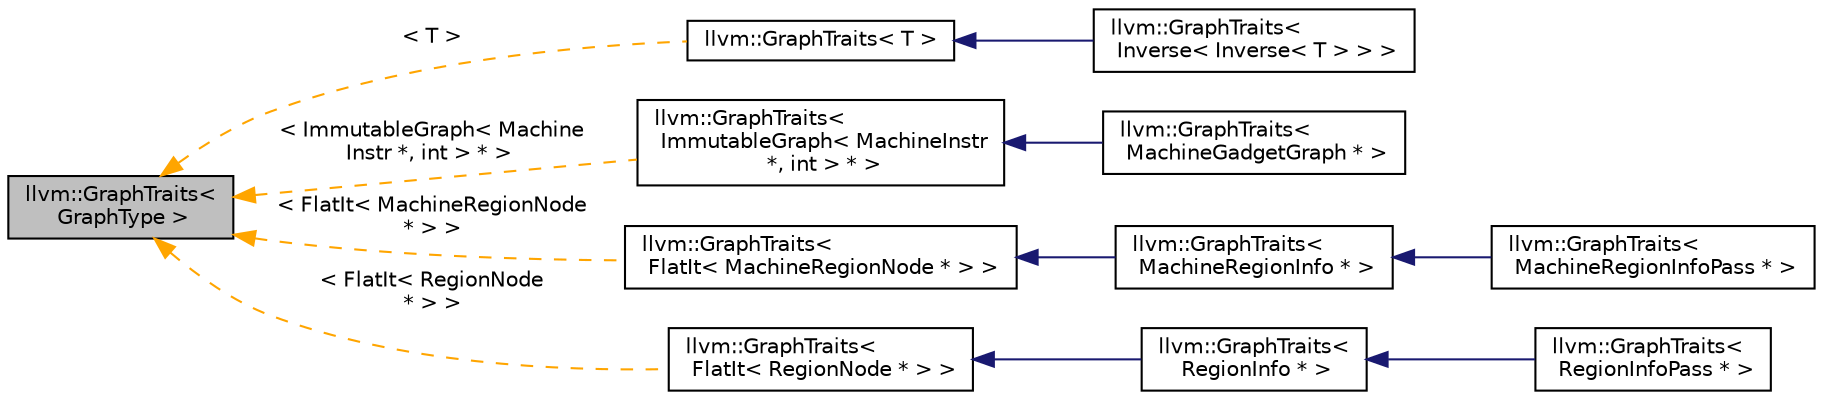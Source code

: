 digraph "llvm::GraphTraits&lt; GraphType &gt;"
{
 // LATEX_PDF_SIZE
  bgcolor="transparent";
  edge [fontname="Helvetica",fontsize="10",labelfontname="Helvetica",labelfontsize="10"];
  node [fontname="Helvetica",fontsize="10",shape=record];
  rankdir="LR";
  Node1 [label="llvm::GraphTraits\<\l GraphType \>",height=0.2,width=0.4,color="black", fillcolor="grey75", style="filled", fontcolor="black",tooltip=" "];
  Node1 -> Node2 [dir="back",color="orange",fontsize="10",style="dashed",label=" \< T \>" ,fontname="Helvetica"];
  Node2 [label="llvm::GraphTraits\< T \>",height=0.2,width=0.4,color="black",URL="$structllvm_1_1GraphTraits.html",tooltip=" "];
  Node2 -> Node3 [dir="back",color="midnightblue",fontsize="10",style="solid",fontname="Helvetica"];
  Node3 [label="llvm::GraphTraits\<\l Inverse\< Inverse\< T \> \> \>",height=0.2,width=0.4,color="black",URL="$structllvm_1_1GraphTraits_3_01Inverse_3_01Inverse_3_01T_01_4_01_4_01_4.html",tooltip=" "];
  Node1 -> Node4 [dir="back",color="orange",fontsize="10",style="dashed",label=" \< ImmutableGraph\< Machine\lInstr *, int \> * \>" ,fontname="Helvetica"];
  Node4 [label="llvm::GraphTraits\<\l ImmutableGraph\< MachineInstr\l *, int \> * \>",height=0.2,width=0.4,color="black",URL="$structllvm_1_1GraphTraits.html",tooltip=" "];
  Node4 -> Node5 [dir="back",color="midnightblue",fontsize="10",style="solid",fontname="Helvetica"];
  Node5 [label="llvm::GraphTraits\<\l MachineGadgetGraph * \>",height=0.2,width=0.4,color="black",URL="$structllvm_1_1GraphTraits_3_01MachineGadgetGraph_01_5_01_4.html",tooltip=" "];
  Node1 -> Node6 [dir="back",color="orange",fontsize="10",style="dashed",label=" \< FlatIt\< MachineRegionNode\l * \> \>" ,fontname="Helvetica"];
  Node6 [label="llvm::GraphTraits\<\l FlatIt\< MachineRegionNode * \> \>",height=0.2,width=0.4,color="black",URL="$structllvm_1_1GraphTraits.html",tooltip=" "];
  Node6 -> Node7 [dir="back",color="midnightblue",fontsize="10",style="solid",fontname="Helvetica"];
  Node7 [label="llvm::GraphTraits\<\l MachineRegionInfo * \>",height=0.2,width=0.4,color="black",URL="$structllvm_1_1GraphTraits_3_01MachineRegionInfo_01_5_01_4.html",tooltip=" "];
  Node7 -> Node8 [dir="back",color="midnightblue",fontsize="10",style="solid",fontname="Helvetica"];
  Node8 [label="llvm::GraphTraits\<\l MachineRegionInfoPass * \>",height=0.2,width=0.4,color="black",URL="$structllvm_1_1GraphTraits_3_01MachineRegionInfoPass_01_5_01_4.html",tooltip=" "];
  Node1 -> Node9 [dir="back",color="orange",fontsize="10",style="dashed",label=" \< FlatIt\< RegionNode\l * \> \>" ,fontname="Helvetica"];
  Node9 [label="llvm::GraphTraits\<\l FlatIt\< RegionNode * \> \>",height=0.2,width=0.4,color="black",URL="$structllvm_1_1GraphTraits.html",tooltip=" "];
  Node9 -> Node10 [dir="back",color="midnightblue",fontsize="10",style="solid",fontname="Helvetica"];
  Node10 [label="llvm::GraphTraits\<\l RegionInfo * \>",height=0.2,width=0.4,color="black",URL="$structllvm_1_1GraphTraits_3_01RegionInfo_01_5_01_4.html",tooltip=" "];
  Node10 -> Node11 [dir="back",color="midnightblue",fontsize="10",style="solid",fontname="Helvetica"];
  Node11 [label="llvm::GraphTraits\<\l RegionInfoPass * \>",height=0.2,width=0.4,color="black",URL="$structllvm_1_1GraphTraits_3_01RegionInfoPass_01_5_01_4.html",tooltip=" "];
}
